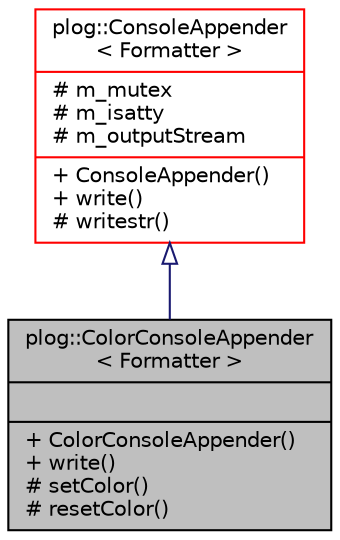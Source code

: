 digraph "plog::ColorConsoleAppender&lt; Formatter &gt;"
{
 // LATEX_PDF_SIZE
  bgcolor="transparent";
  edge [fontname="Helvetica",fontsize="10",labelfontname="Helvetica",labelfontsize="10"];
  node [fontname="Helvetica",fontsize="10",shape=record];
  Node1 [label="{plog::ColorConsoleAppender\l\< Formatter \>\n||+ ColorConsoleAppender()\l+ write()\l# setColor()\l# resetColor()\l}",height=0.2,width=0.4,color="black", fillcolor="grey75", style="filled", fontcolor="black",tooltip=" "];
  Node2 -> Node1 [dir="back",color="midnightblue",fontsize="10",style="solid",arrowtail="onormal",fontname="Helvetica"];
  Node2 [label="{plog::ConsoleAppender\l\< Formatter \>\n|# m_mutex\l# m_isatty\l# m_outputStream\l|+ ConsoleAppender()\l+ write()\l# writestr()\l}",height=0.2,width=0.4,color="red",URL="$classplog_1_1_console_appender.html",tooltip=" "];
}
